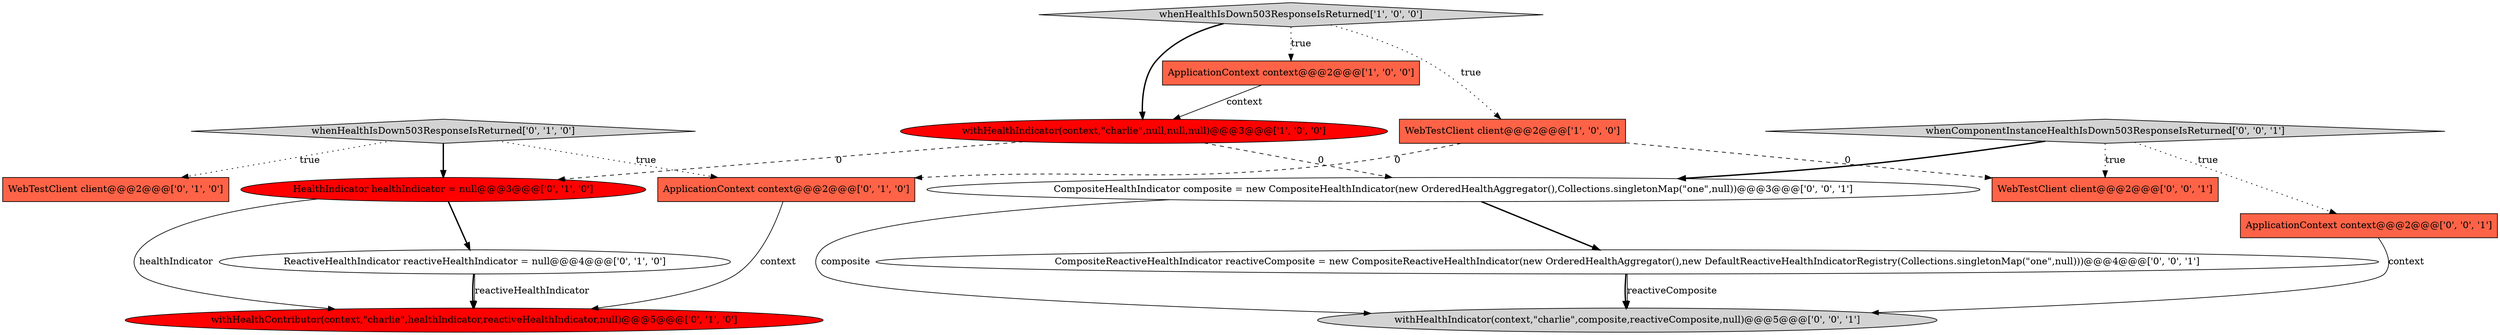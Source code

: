 digraph {
5 [style = filled, label = "HealthIndicator healthIndicator = null@@@3@@@['0', '1', '0']", fillcolor = red, shape = ellipse image = "AAA1AAABBB2BBB"];
4 [style = filled, label = "ReactiveHealthIndicator reactiveHealthIndicator = null@@@4@@@['0', '1', '0']", fillcolor = white, shape = ellipse image = "AAA0AAABBB2BBB"];
9 [style = filled, label = "whenHealthIsDown503ResponseIsReturned['0', '1', '0']", fillcolor = lightgray, shape = diamond image = "AAA0AAABBB2BBB"];
6 [style = filled, label = "WebTestClient client@@@2@@@['0', '1', '0']", fillcolor = tomato, shape = box image = "AAA0AAABBB2BBB"];
8 [style = filled, label = "withHealthContributor(context,\"charlie\",healthIndicator,reactiveHealthIndicator,null)@@@5@@@['0', '1', '0']", fillcolor = red, shape = ellipse image = "AAA1AAABBB2BBB"];
15 [style = filled, label = "CompositeReactiveHealthIndicator reactiveComposite = new CompositeReactiveHealthIndicator(new OrderedHealthAggregator(),new DefaultReactiveHealthIndicatorRegistry(Collections.singletonMap(\"one\",null)))@@@4@@@['0', '0', '1']", fillcolor = white, shape = ellipse image = "AAA0AAABBB3BBB"];
13 [style = filled, label = "WebTestClient client@@@2@@@['0', '0', '1']", fillcolor = tomato, shape = box image = "AAA0AAABBB3BBB"];
0 [style = filled, label = "withHealthIndicator(context,\"charlie\",null,null,null)@@@3@@@['1', '0', '0']", fillcolor = red, shape = ellipse image = "AAA1AAABBB1BBB"];
10 [style = filled, label = "ApplicationContext context@@@2@@@['0', '0', '1']", fillcolor = tomato, shape = box image = "AAA0AAABBB3BBB"];
11 [style = filled, label = "CompositeHealthIndicator composite = new CompositeHealthIndicator(new OrderedHealthAggregator(),Collections.singletonMap(\"one\",null))@@@3@@@['0', '0', '1']", fillcolor = white, shape = ellipse image = "AAA0AAABBB3BBB"];
2 [style = filled, label = "ApplicationContext context@@@2@@@['1', '0', '0']", fillcolor = tomato, shape = box image = "AAA0AAABBB1BBB"];
3 [style = filled, label = "WebTestClient client@@@2@@@['1', '0', '0']", fillcolor = tomato, shape = box image = "AAA1AAABBB1BBB"];
14 [style = filled, label = "whenComponentInstanceHealthIsDown503ResponseIsReturned['0', '0', '1']", fillcolor = lightgray, shape = diamond image = "AAA0AAABBB3BBB"];
12 [style = filled, label = "withHealthIndicator(context,\"charlie\",composite,reactiveComposite,null)@@@5@@@['0', '0', '1']", fillcolor = lightgray, shape = ellipse image = "AAA0AAABBB3BBB"];
7 [style = filled, label = "ApplicationContext context@@@2@@@['0', '1', '0']", fillcolor = tomato, shape = box image = "AAA1AAABBB2BBB"];
1 [style = filled, label = "whenHealthIsDown503ResponseIsReturned['1', '0', '0']", fillcolor = lightgray, shape = diamond image = "AAA0AAABBB1BBB"];
5->8 [style = solid, label="healthIndicator"];
0->5 [style = dashed, label="0"];
11->12 [style = solid, label="composite"];
3->7 [style = dashed, label="0"];
10->12 [style = solid, label="context"];
7->8 [style = solid, label="context"];
0->11 [style = dashed, label="0"];
1->0 [style = bold, label=""];
9->6 [style = dotted, label="true"];
3->13 [style = dashed, label="0"];
14->10 [style = dotted, label="true"];
14->13 [style = dotted, label="true"];
11->15 [style = bold, label=""];
2->0 [style = solid, label="context"];
1->3 [style = dotted, label="true"];
5->4 [style = bold, label=""];
9->5 [style = bold, label=""];
4->8 [style = bold, label=""];
15->12 [style = bold, label=""];
4->8 [style = solid, label="reactiveHealthIndicator"];
1->2 [style = dotted, label="true"];
9->7 [style = dotted, label="true"];
14->11 [style = bold, label=""];
15->12 [style = solid, label="reactiveComposite"];
}
